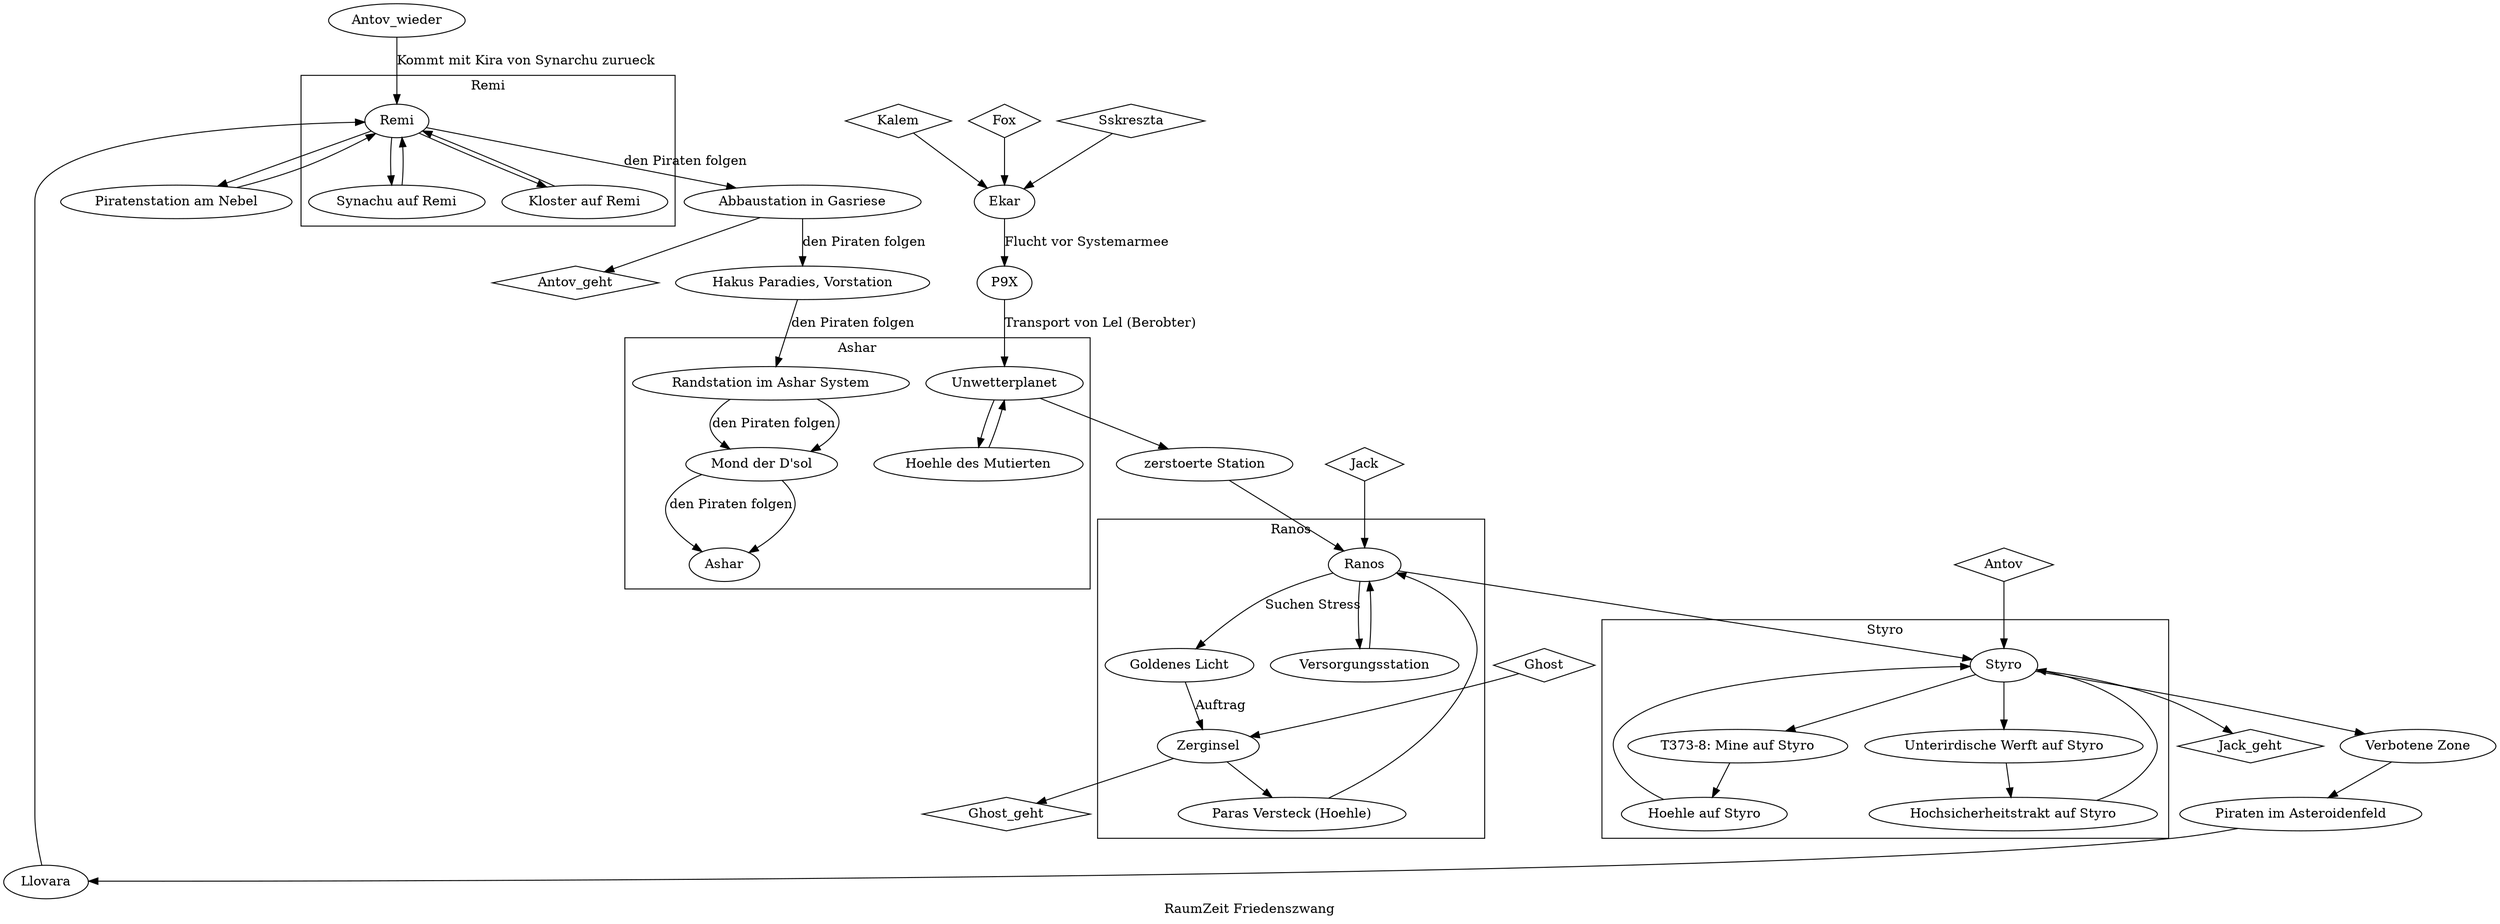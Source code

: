 digraph G {
    name = "RaumZeit Friedenszwang"
    label = "RaumZeit Friedenszwang"
    // Personen
    node [shape="diamond"] Sskreszta; Kalem; Fox; Jack; Jack_geht; Ghost; Ghost_geht; Antov; Antov_geht
    
    node [shape=""]
    // dazugestoßen 
    Sskreszta -> Ekar
    Kalem -> Ekar
    Fox -> Ekar
    Jack -> Ranos
    Ghost -> Zerginsel 
    Antov -> Styro
    
    // verlassen
    Zerginsel -> Ghost_geht
    Styro -> Jack_geht
    "Abbaustation in Gasriese" -> Antov_geht

    // wiedergekommen
    edge [label="Kommt mit Kira von Synarchu zurueck"]
    Antov_wieder -> Remi
    
    // Der Weg
    edge [label="Flucht vor Systemarmee"] Ekar -> P9X 
    edge [label="Transport von Lel (Berobter)"] P9X -> Unwetterplanet
    edge [label=""]
    Unwetterplanet -> "zerstoerte Station" -> Ranos -> Styro -> "Verbotene Zone" -> "Piraten im Asteroidenfeld" -> Llovara -> Remi -> "Piratenstation am Nebel" -> Remi

    edge [label="den Piraten folgen"] Remi -> "Abbaustation in Gasriese" 
    "Abbaustation in Gasriese" -> "Hakus Paradies, Vorstation" -> "Randstation im Ashar System"
    "Randstation im Ashar System" -> "Mond der D'sol" -> "Ashar"

    // Wie es weitergehen koennte. 
    edge [style="dashed"]
    
    edge [label="" style=""]
    // Beschreibungen
        
        // Ereignisse auf dem Unwetterplaneten
        subgraph cluster3 {
            name = Unwetterplanet
            label = Unwetterplanet
            Unwetterplanet -> "Hoehle des Mutierten" -> Unwetterplanet
        }
        
        // Ereignisse in Ranos
        subgraph cluster0 {
            name = Ranos
            label = Ranos
            edge [label="Suchen Stress"]Ranos -> "Goldenes Licht"
            edge [label="Auftrag"] "Goldenes Licht" -> Zerginsel
            edge [label=""] Zerginsel -> "Paras Versteck (Hoehle)" -> Ranos -> Versorgungsstation -> Ranos
        }
        
        // Ereignisse in Styro
        subgraph cluster1 {
            name = Styro
            label = Styro
            Styro -> "T373-8: Mine auf Styro" ->  "Hoehle auf Styro" -> Styro -> "Unterirdische Werft auf Styro" -> "Hochsicherheitstrakt auf Styro" -> Styro 
        }
        
        // Ereignisse auf Remi
        subgraph cluster2 { 
            name = Remi
            label = Remi
            Remi -> "Synachu auf Remi" -> Remi -> "Kloster auf Remi" -> Remi
        }

        // Ereignisse bei Ashar
        subgraph cluster3 { 
            name = Ashar
            label = Ashar
            "Randstation im Ashar System" -> "Mond der D'sol" -> "Ashar"
        }
}
